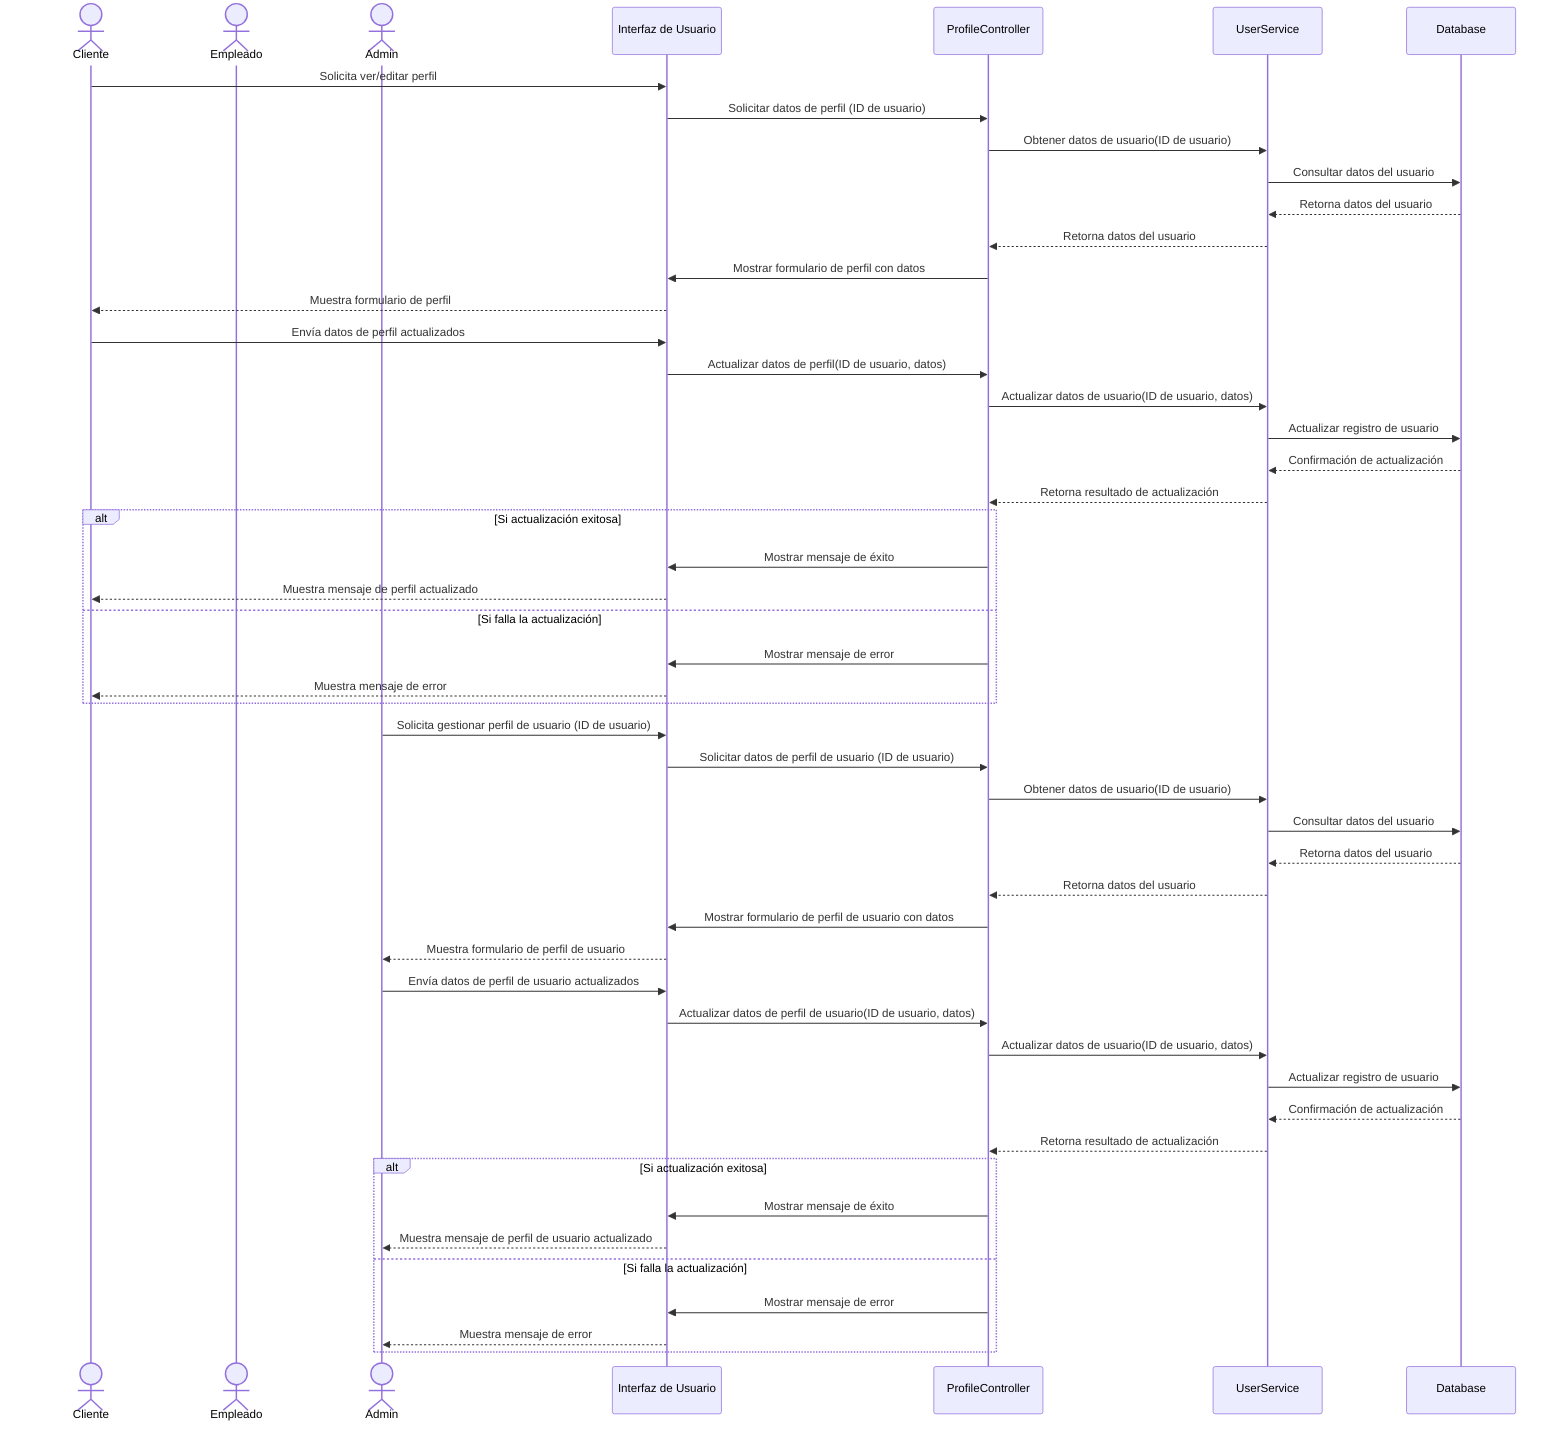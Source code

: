 sequenceDiagram
    actor Cliente
    actor Empleado
    actor Admin
    participant UI as Interfaz de Usuario
    participant PC as ProfileController
    participant US as UserService
    participant DB as Database

    Cliente->>UI: Solicita ver/editar perfil
    UI->>PC: Solicitar datos de perfil (ID de usuario)
    PC->>US: Obtener datos de usuario(ID de usuario)
    US->>DB: Consultar datos del usuario
    DB-->>US: Retorna datos del usuario
    US-->>PC: Retorna datos del usuario
    PC->>UI: Mostrar formulario de perfil con datos
    UI-->>Cliente: Muestra formulario de perfil

    Cliente->>UI: Envía datos de perfil actualizados
    UI->>PC: Actualizar datos de perfil(ID de usuario, datos)
    PC->>US: Actualizar datos de usuario(ID de usuario, datos)
    US->>DB: Actualizar registro de usuario
    DB-->>US: Confirmación de actualización
    US-->>PC: Retorna resultado de actualización
    alt Si actualización exitosa
        PC->>UI: Mostrar mensaje de éxito
        UI-->>Cliente: Muestra mensaje de perfil actualizado
    else Si falla la actualización
        PC->>UI: Mostrar mensaje de error
        UI-->>Cliente: Muestra mensaje de error
    end

    Admin->>UI: Solicita gestionar perfil de usuario (ID de usuario)
    UI->>PC: Solicitar datos de perfil de usuario (ID de usuario)
    PC->>US: Obtener datos de usuario(ID de usuario)
    US->>DB: Consultar datos del usuario
    DB-->>US: Retorna datos del usuario
    US-->>PC: Retorna datos del usuario
    PC->>UI: Mostrar formulario de perfil de usuario con datos
    UI-->>Admin: Muestra formulario de perfil de usuario
    
    Admin->>UI: Envía datos de perfil de usuario actualizados
    UI->>PC: Actualizar datos de perfil de usuario(ID de usuario, datos)
    PC->>US: Actualizar datos de usuario(ID de usuario, datos)
    US->>DB: Actualizar registro de usuario
    DB-->>US: Confirmación de actualización
    US-->>PC: Retorna resultado de actualización
    alt Si actualización exitosa
        PC->>UI: Mostrar mensaje de éxito
        UI-->>Admin: Muestra mensaje de perfil de usuario actualizado
    else Si falla la actualización
        PC->>UI: Mostrar mensaje de error
        UI-->>Admin: Muestra mensaje de error
    end